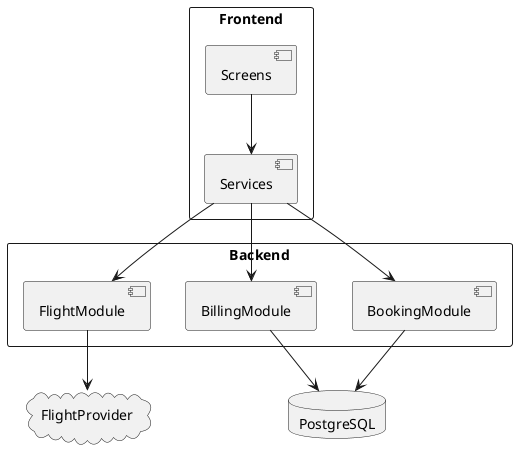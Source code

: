 @startuml

rectangle Frontend {
    [Screens]
    [Services]
}

rectangle Backend {
    [FlightModule]
    [BillingModule]
    [BookingModule]
   
}

database PostgreSQL
cloud FlightProvider

[Screens] --> [Services]
[Services] --> [FlightModule]
[Services] --> [BillingModule]
[Services] --> [BookingModule]


[FlightModule] --> FlightProvider
[BillingModule] --> PostgreSQL
[BookingModule] --> PostgreSQL


@enduml